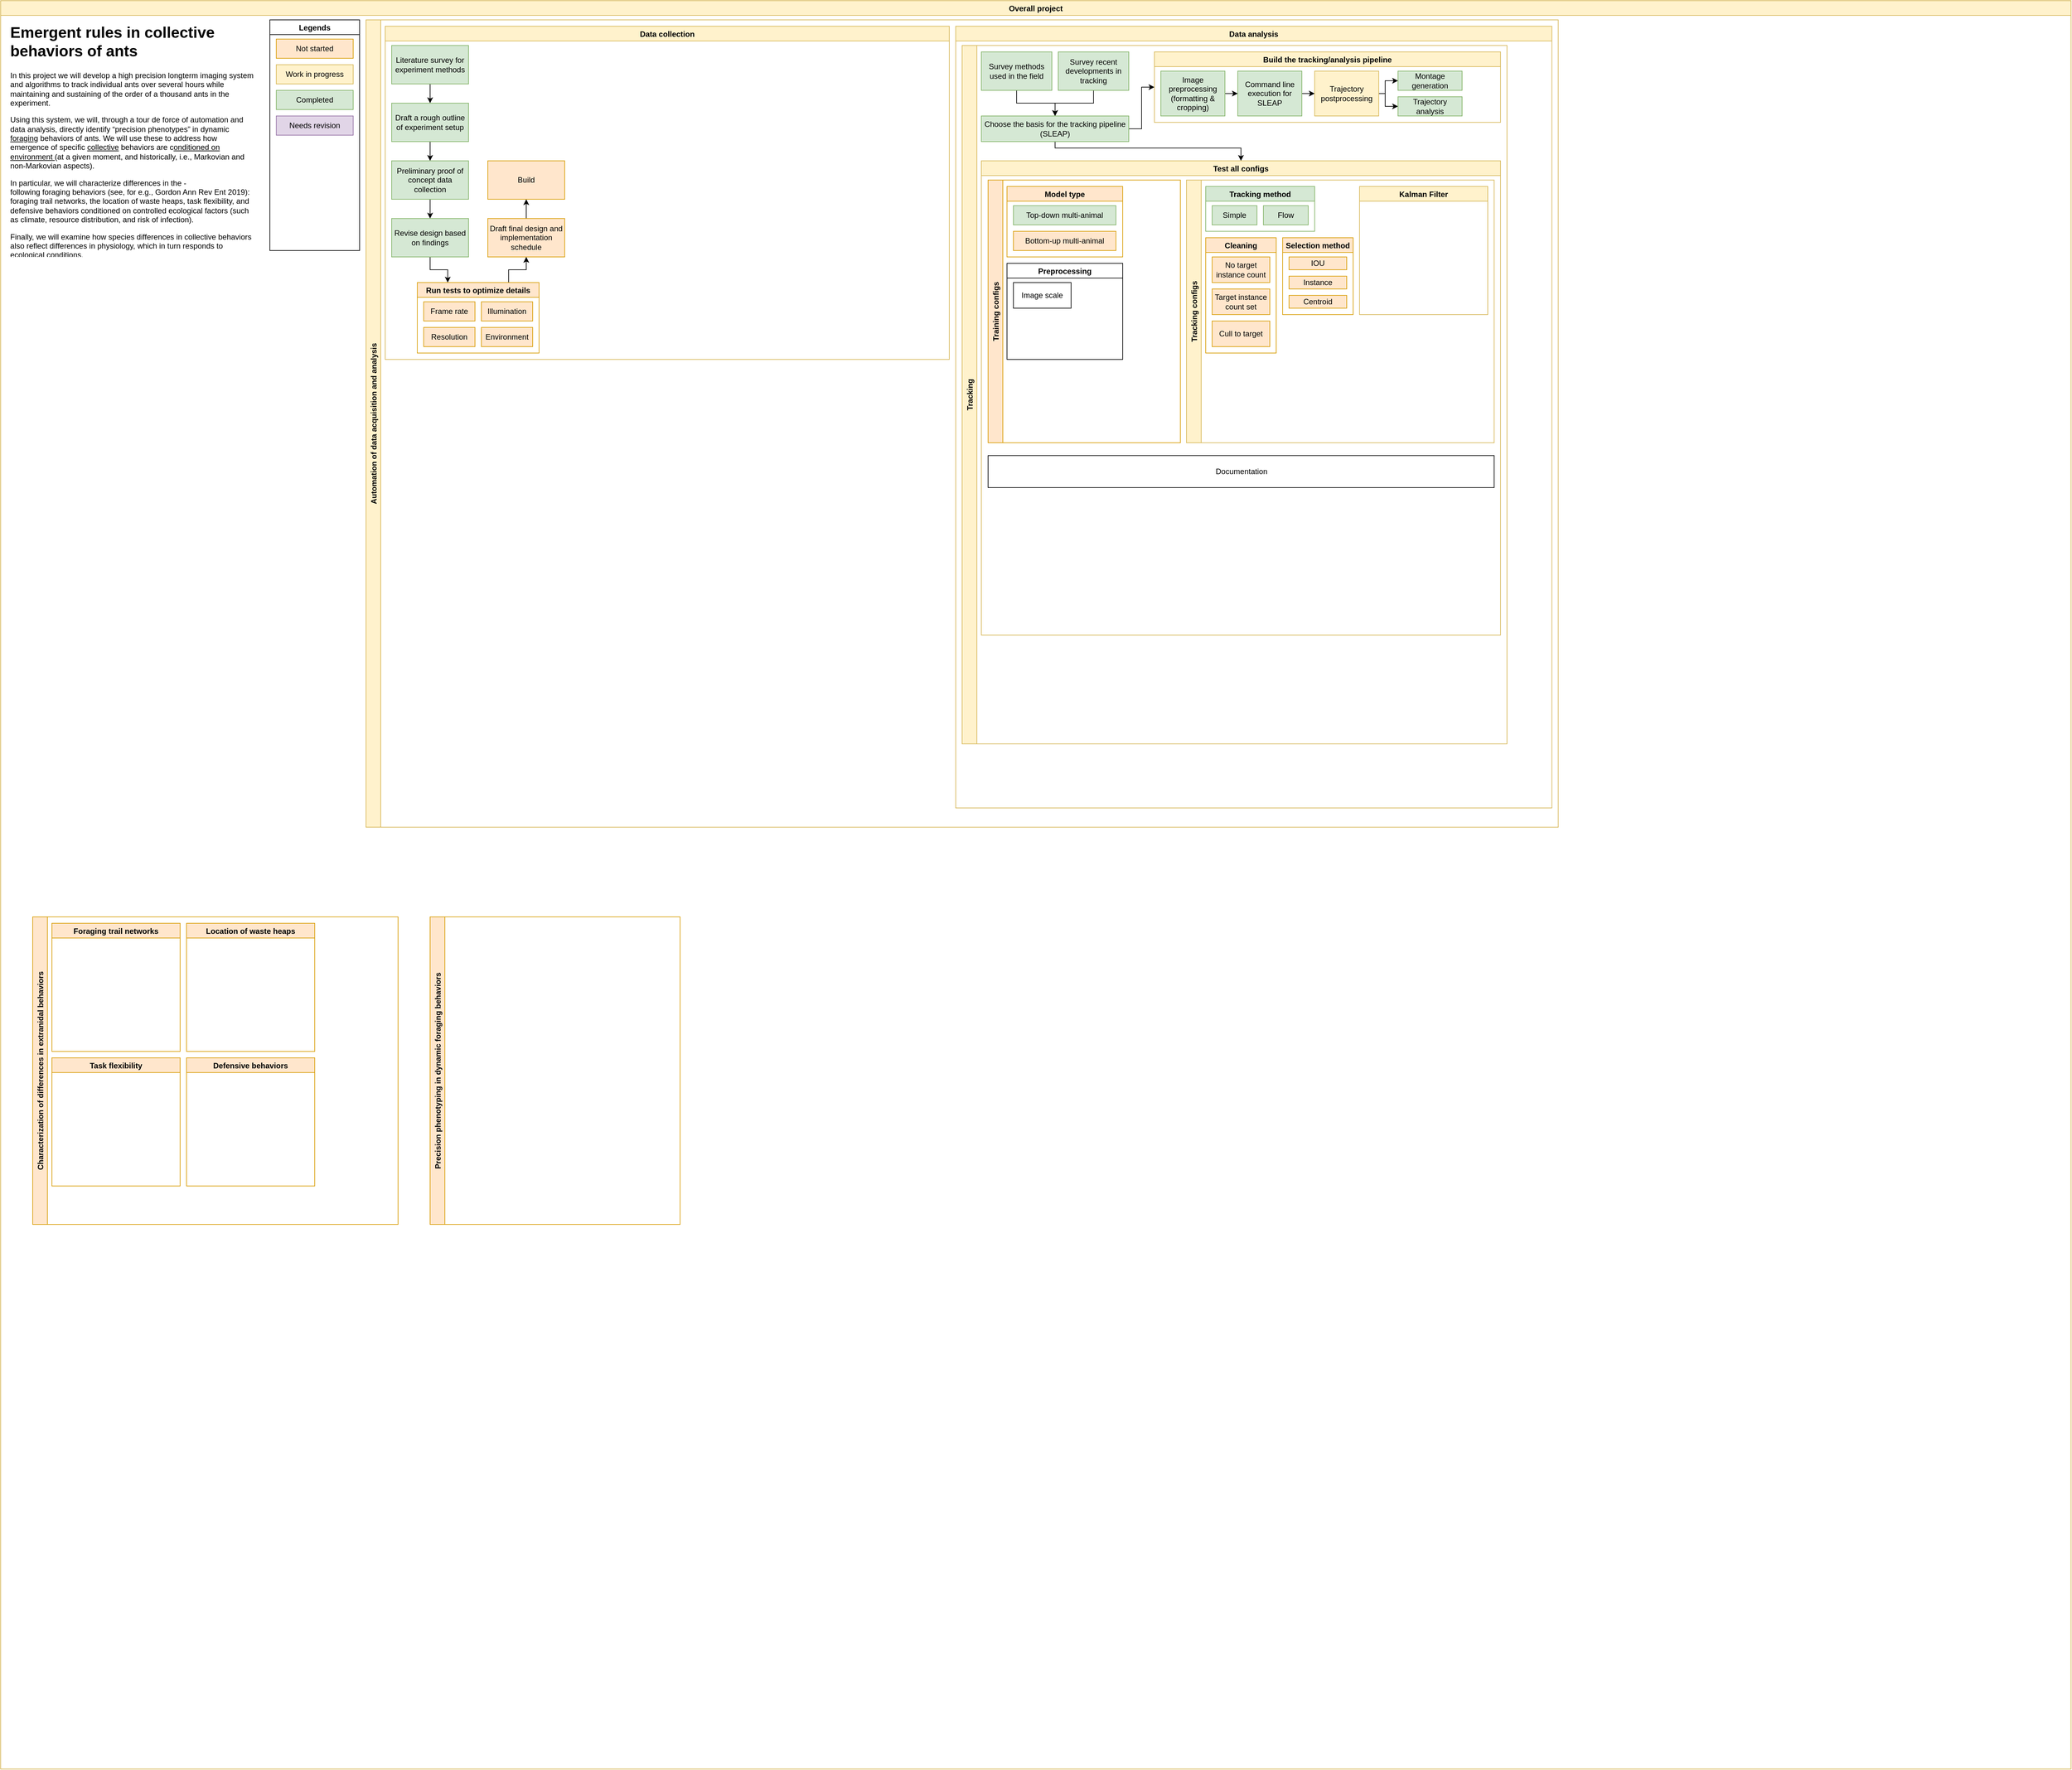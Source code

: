 <mxfile version="16.2.4" type="github">
  <diagram id="KejE-rofOYYXHNYnUAWV" name="Page-1">
    <mxGraphModel dx="1153" dy="607" grid="1" gridSize="10" guides="1" tooltips="1" connect="1" arrows="1" fold="1" page="1" pageScale="1" pageWidth="850" pageHeight="1100" math="0" shadow="0">
      <root>
        <mxCell id="0" />
        <mxCell id="1" parent="0" />
        <mxCell id="04y9tH13Ilaf_oATNa0v-2" value="Overall project" style="swimlane;fillColor=#fff2cc;strokeColor=#d6b656;" vertex="1" parent="1">
          <mxGeometry x="720" y="170" width="3230" height="2760" as="geometry" />
        </mxCell>
        <mxCell id="04y9tH13Ilaf_oATNa0v-1" value="&lt;h1&gt;&lt;b&gt;Emergent rules in collective behaviors of ants&lt;/b&gt;&lt;/h1&gt;&lt;p&gt;In this project we will develop a high precision longterm imaging system&lt;br&gt; and algorithms to track individual ants over several hours while maintaining and sustaining of the order of a thousand ants in the experiment.&lt;/p&gt;&lt;p&gt;Using this system, we will, through a tour de force of automation and data analysis, directly identify “precision phenotypes” in dynamic &lt;u&gt;foraging&lt;/u&gt; behaviors of ants. We will use these to address how emergence of specific &lt;u&gt;collective&lt;/u&gt; behaviors are c&lt;u&gt;onditioned on environment &lt;/u&gt;(at a given moment, and historically, i.e., Markovian and non-Markovian aspects).&lt;/p&gt;&lt;p&gt;In particular, we will characterize differences in the -&lt;br&gt;following foraging behaviors (see, for e.g., Gordon Ann Rev Ent 2019): &lt;br&gt;foraging trail networks, the location of waste heaps, task flexibility, and defensive behaviors conditioned on controlled ecological factors (such as climate, resource distribution, and risk of infection).&lt;/p&gt;&lt;p&gt;Finally, we will examine how species differences in collective behaviors also reflect differences in physiology, which in turn responds to ecological conditions.&lt;/p&gt;" style="text;html=1;strokeColor=none;fillColor=none;spacing=5;spacingTop=-20;whiteSpace=wrap;overflow=hidden;rounded=0;" vertex="1" parent="04y9tH13Ilaf_oATNa0v-2">
          <mxGeometry x="10" y="30" width="390" height="370" as="geometry" />
        </mxCell>
        <mxCell id="04y9tH13Ilaf_oATNa0v-3" value="Automation of data acquisition and analysis" style="swimlane;horizontal=0;fillColor=#fff2cc;strokeColor=#d6b656;" vertex="1" parent="04y9tH13Ilaf_oATNa0v-2">
          <mxGeometry x="570" y="30" width="1860" height="1260" as="geometry" />
        </mxCell>
        <mxCell id="04y9tH13Ilaf_oATNa0v-10" value="Data collection" style="swimlane;fillColor=#fff2cc;strokeColor=#d6b656;" vertex="1" parent="04y9tH13Ilaf_oATNa0v-3">
          <mxGeometry x="30" y="10" width="880" height="520" as="geometry">
            <mxRectangle x="30" y="10" width="120" height="23" as="alternateBounds" />
          </mxGeometry>
        </mxCell>
        <mxCell id="04y9tH13Ilaf_oATNa0v-66" style="edgeStyle=orthogonalEdgeStyle;rounded=0;orthogonalLoop=1;jettySize=auto;html=1;exitX=0.5;exitY=1;exitDx=0;exitDy=0;entryX=0.5;entryY=0;entryDx=0;entryDy=0;" edge="1" parent="04y9tH13Ilaf_oATNa0v-10" source="04y9tH13Ilaf_oATNa0v-64" target="04y9tH13Ilaf_oATNa0v-65">
          <mxGeometry relative="1" as="geometry" />
        </mxCell>
        <mxCell id="04y9tH13Ilaf_oATNa0v-64" value="Literature survey for experiment methods" style="rounded=0;whiteSpace=wrap;html=1;fillColor=#d5e8d4;strokeColor=#82b366;" vertex="1" parent="04y9tH13Ilaf_oATNa0v-10">
          <mxGeometry x="10" y="30" width="120" height="60" as="geometry" />
        </mxCell>
        <mxCell id="04y9tH13Ilaf_oATNa0v-68" style="edgeStyle=orthogonalEdgeStyle;rounded=0;orthogonalLoop=1;jettySize=auto;html=1;exitX=0.5;exitY=1;exitDx=0;exitDy=0;" edge="1" parent="04y9tH13Ilaf_oATNa0v-10" source="04y9tH13Ilaf_oATNa0v-65" target="04y9tH13Ilaf_oATNa0v-67">
          <mxGeometry relative="1" as="geometry" />
        </mxCell>
        <mxCell id="04y9tH13Ilaf_oATNa0v-65" value="Draft a rough outline of experiment setup" style="rounded=0;whiteSpace=wrap;html=1;fillColor=#d5e8d4;strokeColor=#82b366;" vertex="1" parent="04y9tH13Ilaf_oATNa0v-10">
          <mxGeometry x="10" y="120" width="120" height="60" as="geometry" />
        </mxCell>
        <mxCell id="04y9tH13Ilaf_oATNa0v-70" style="edgeStyle=orthogonalEdgeStyle;rounded=0;orthogonalLoop=1;jettySize=auto;html=1;exitX=0.5;exitY=1;exitDx=0;exitDy=0;entryX=0.5;entryY=0;entryDx=0;entryDy=0;" edge="1" parent="04y9tH13Ilaf_oATNa0v-10" source="04y9tH13Ilaf_oATNa0v-67" target="04y9tH13Ilaf_oATNa0v-69">
          <mxGeometry relative="1" as="geometry" />
        </mxCell>
        <mxCell id="04y9tH13Ilaf_oATNa0v-67" value="Preliminary proof of concept data collection" style="rounded=0;whiteSpace=wrap;html=1;fillColor=#d5e8d4;strokeColor=#82b366;" vertex="1" parent="04y9tH13Ilaf_oATNa0v-10">
          <mxGeometry x="10" y="210" width="120" height="60" as="geometry" />
        </mxCell>
        <mxCell id="04y9tH13Ilaf_oATNa0v-85" style="edgeStyle=orthogonalEdgeStyle;rounded=0;orthogonalLoop=1;jettySize=auto;html=1;exitX=0.5;exitY=1;exitDx=0;exitDy=0;entryX=0.25;entryY=0;entryDx=0;entryDy=0;" edge="1" parent="04y9tH13Ilaf_oATNa0v-10" source="04y9tH13Ilaf_oATNa0v-69" target="04y9tH13Ilaf_oATNa0v-77">
          <mxGeometry relative="1" as="geometry">
            <Array as="points">
              <mxPoint x="70" y="380" />
              <mxPoint x="98" y="380" />
            </Array>
          </mxGeometry>
        </mxCell>
        <mxCell id="04y9tH13Ilaf_oATNa0v-69" value="Revise design based on findings" style="rounded=0;whiteSpace=wrap;html=1;fillColor=#d5e8d4;strokeColor=#82b366;" vertex="1" parent="04y9tH13Ilaf_oATNa0v-10">
          <mxGeometry x="10" y="300" width="120" height="60" as="geometry" />
        </mxCell>
        <mxCell id="04y9tH13Ilaf_oATNa0v-76" style="edgeStyle=orthogonalEdgeStyle;rounded=0;orthogonalLoop=1;jettySize=auto;html=1;exitX=0.5;exitY=0;exitDx=0;exitDy=0;entryX=0.5;entryY=1;entryDx=0;entryDy=0;" edge="1" parent="04y9tH13Ilaf_oATNa0v-10" source="04y9tH13Ilaf_oATNa0v-73" target="04y9tH13Ilaf_oATNa0v-75">
          <mxGeometry relative="1" as="geometry" />
        </mxCell>
        <mxCell id="04y9tH13Ilaf_oATNa0v-73" value="Draft final design and implementation schedule" style="rounded=0;whiteSpace=wrap;html=1;fillColor=#ffe6cc;strokeColor=#d79b00;" vertex="1" parent="04y9tH13Ilaf_oATNa0v-10">
          <mxGeometry x="160" y="300" width="120" height="60" as="geometry" />
        </mxCell>
        <mxCell id="04y9tH13Ilaf_oATNa0v-75" value="Build" style="rounded=0;whiteSpace=wrap;html=1;fillColor=#ffe6cc;strokeColor=#d79b00;" vertex="1" parent="04y9tH13Ilaf_oATNa0v-10">
          <mxGeometry x="160" y="210" width="120" height="60" as="geometry" />
        </mxCell>
        <mxCell id="04y9tH13Ilaf_oATNa0v-86" style="edgeStyle=orthogonalEdgeStyle;rounded=0;orthogonalLoop=1;jettySize=auto;html=1;exitX=0.75;exitY=0;exitDx=0;exitDy=0;entryX=0.5;entryY=1;entryDx=0;entryDy=0;" edge="1" parent="04y9tH13Ilaf_oATNa0v-10" source="04y9tH13Ilaf_oATNa0v-77" target="04y9tH13Ilaf_oATNa0v-73">
          <mxGeometry relative="1" as="geometry">
            <Array as="points">
              <mxPoint x="193" y="380" />
              <mxPoint x="220" y="380" />
            </Array>
          </mxGeometry>
        </mxCell>
        <mxCell id="04y9tH13Ilaf_oATNa0v-77" value="Run tests to optimize details" style="swimlane;vertical=0;fillColor=#ffe6cc;strokeColor=#d79b00;" vertex="1" parent="04y9tH13Ilaf_oATNa0v-10">
          <mxGeometry x="50" y="400" width="190" height="110" as="geometry" />
        </mxCell>
        <mxCell id="04y9tH13Ilaf_oATNa0v-79" value="Frame rate" style="rounded=0;whiteSpace=wrap;html=1;fillColor=#ffe6cc;strokeColor=#d79b00;" vertex="1" parent="04y9tH13Ilaf_oATNa0v-77">
          <mxGeometry x="10" y="30" width="80" height="30" as="geometry" />
        </mxCell>
        <mxCell id="04y9tH13Ilaf_oATNa0v-80" value="Resolution" style="rounded=0;whiteSpace=wrap;html=1;fillColor=#ffe6cc;strokeColor=#d79b00;" vertex="1" parent="04y9tH13Ilaf_oATNa0v-77">
          <mxGeometry x="10" y="70" width="80" height="30" as="geometry" />
        </mxCell>
        <mxCell id="04y9tH13Ilaf_oATNa0v-81" value="Illumination" style="rounded=0;whiteSpace=wrap;html=1;fillColor=#ffe6cc;strokeColor=#d79b00;" vertex="1" parent="04y9tH13Ilaf_oATNa0v-77">
          <mxGeometry x="100" y="30" width="80" height="30" as="geometry" />
        </mxCell>
        <mxCell id="04y9tH13Ilaf_oATNa0v-83" value="Environment" style="rounded=0;whiteSpace=wrap;html=1;fillColor=#ffe6cc;strokeColor=#d79b00;" vertex="1" parent="04y9tH13Ilaf_oATNa0v-77">
          <mxGeometry x="100" y="70" width="80" height="30" as="geometry" />
        </mxCell>
        <mxCell id="04y9tH13Ilaf_oATNa0v-11" value="Data analysis" style="swimlane;fillColor=#fff2cc;strokeColor=#d6b656;" vertex="1" parent="04y9tH13Ilaf_oATNa0v-3">
          <mxGeometry x="920" y="10" width="930" height="1220" as="geometry" />
        </mxCell>
        <mxCell id="04y9tH13Ilaf_oATNa0v-20" value="Tracking" style="swimlane;horizontal=0;fillColor=#fff2cc;strokeColor=#d6b656;" vertex="1" parent="04y9tH13Ilaf_oATNa0v-11">
          <mxGeometry x="10" y="30" width="850" height="1090" as="geometry" />
        </mxCell>
        <mxCell id="04y9tH13Ilaf_oATNa0v-24" style="edgeStyle=orthogonalEdgeStyle;rounded=0;orthogonalLoop=1;jettySize=auto;html=1;exitX=0.5;exitY=1;exitDx=0;exitDy=0;entryX=0.5;entryY=0;entryDx=0;entryDy=0;" edge="1" parent="04y9tH13Ilaf_oATNa0v-20" source="04y9tH13Ilaf_oATNa0v-18" target="04y9tH13Ilaf_oATNa0v-21">
          <mxGeometry relative="1" as="geometry">
            <Array as="points">
              <mxPoint x="85" y="90" />
              <mxPoint x="145" y="90" />
            </Array>
          </mxGeometry>
        </mxCell>
        <mxCell id="04y9tH13Ilaf_oATNa0v-18" value="Survey methods used in the field" style="rounded=0;whiteSpace=wrap;html=1;fillColor=#d5e8d4;strokeColor=#82b366;" vertex="1" parent="04y9tH13Ilaf_oATNa0v-20">
          <mxGeometry x="30" y="10" width="110" height="60" as="geometry" />
        </mxCell>
        <mxCell id="04y9tH13Ilaf_oATNa0v-25" style="edgeStyle=orthogonalEdgeStyle;rounded=0;orthogonalLoop=1;jettySize=auto;html=1;exitX=0.5;exitY=1;exitDx=0;exitDy=0;entryX=0.5;entryY=0;entryDx=0;entryDy=0;" edge="1" parent="04y9tH13Ilaf_oATNa0v-20" source="04y9tH13Ilaf_oATNa0v-19" target="04y9tH13Ilaf_oATNa0v-21">
          <mxGeometry relative="1" as="geometry">
            <Array as="points">
              <mxPoint x="205" y="90" />
              <mxPoint x="145" y="90" />
            </Array>
          </mxGeometry>
        </mxCell>
        <mxCell id="04y9tH13Ilaf_oATNa0v-19" value="Survey recent developments in tracking" style="rounded=0;whiteSpace=wrap;html=1;fillColor=#d5e8d4;strokeColor=#82b366;" vertex="1" parent="04y9tH13Ilaf_oATNa0v-20">
          <mxGeometry x="150" y="10" width="110" height="60" as="geometry" />
        </mxCell>
        <mxCell id="04y9tH13Ilaf_oATNa0v-27" style="edgeStyle=orthogonalEdgeStyle;rounded=0;orthogonalLoop=1;jettySize=auto;html=1;exitX=0.5;exitY=1;exitDx=0;exitDy=0;entryX=0.5;entryY=0;entryDx=0;entryDy=0;" edge="1" parent="04y9tH13Ilaf_oATNa0v-20" source="04y9tH13Ilaf_oATNa0v-21" target="04y9tH13Ilaf_oATNa0v-26">
          <mxGeometry relative="1" as="geometry">
            <Array as="points">
              <mxPoint x="145" y="160" />
              <mxPoint x="435" y="160" />
            </Array>
          </mxGeometry>
        </mxCell>
        <mxCell id="04y9tH13Ilaf_oATNa0v-53" style="edgeStyle=orthogonalEdgeStyle;rounded=0;orthogonalLoop=1;jettySize=auto;html=1;exitX=1;exitY=0.5;exitDx=0;exitDy=0;entryX=0;entryY=0.5;entryDx=0;entryDy=0;" edge="1" parent="04y9tH13Ilaf_oATNa0v-20" source="04y9tH13Ilaf_oATNa0v-21" target="04y9tH13Ilaf_oATNa0v-52">
          <mxGeometry relative="1" as="geometry" />
        </mxCell>
        <mxCell id="04y9tH13Ilaf_oATNa0v-21" value="Choose the basis for the tracking pipeline&lt;br&gt;(SLEAP)" style="rounded=0;whiteSpace=wrap;html=1;fillColor=#d5e8d4;strokeColor=#82b366;" vertex="1" parent="04y9tH13Ilaf_oATNa0v-20">
          <mxGeometry x="30" y="110" width="230" height="40" as="geometry" />
        </mxCell>
        <mxCell id="04y9tH13Ilaf_oATNa0v-26" value="Test all configs" style="swimlane;fillColor=#fff2cc;strokeColor=#d6b656;" vertex="1" parent="04y9tH13Ilaf_oATNa0v-20">
          <mxGeometry x="30" y="180" width="810" height="740" as="geometry" />
        </mxCell>
        <mxCell id="04y9tH13Ilaf_oATNa0v-30" value="Training configs" style="swimlane;horizontal=0;fillColor=#ffe6cc;strokeColor=#d79b00;" vertex="1" parent="04y9tH13Ilaf_oATNa0v-26">
          <mxGeometry x="10.5" y="30" width="300" height="410" as="geometry" />
        </mxCell>
        <mxCell id="04y9tH13Ilaf_oATNa0v-47" value="Model type" style="swimlane;fillColor=#ffe6cc;strokeColor=#d79b00;" vertex="1" parent="04y9tH13Ilaf_oATNa0v-30">
          <mxGeometry x="29.5" y="10" width="180.5" height="110" as="geometry" />
        </mxCell>
        <mxCell id="04y9tH13Ilaf_oATNa0v-46" value="Top-down multi-animal" style="rounded=0;whiteSpace=wrap;html=1;fillColor=#d5e8d4;strokeColor=#82b366;" vertex="1" parent="04y9tH13Ilaf_oATNa0v-47">
          <mxGeometry x="10" y="30" width="160" height="30" as="geometry" />
        </mxCell>
        <mxCell id="04y9tH13Ilaf_oATNa0v-48" value="Bottom-up multi-animal" style="rounded=0;whiteSpace=wrap;html=1;fillColor=#ffe6cc;strokeColor=#d79b00;" vertex="1" parent="04y9tH13Ilaf_oATNa0v-47">
          <mxGeometry x="10" y="70" width="160" height="30" as="geometry" />
        </mxCell>
        <mxCell id="04y9tH13Ilaf_oATNa0v-49" value="Preprocessing" style="swimlane;" vertex="1" parent="04y9tH13Ilaf_oATNa0v-30">
          <mxGeometry x="29.5" y="130" width="180.5" height="150" as="geometry" />
        </mxCell>
        <mxCell id="04y9tH13Ilaf_oATNa0v-51" value="Image scale" style="rounded=0;whiteSpace=wrap;html=1;" vertex="1" parent="04y9tH13Ilaf_oATNa0v-49">
          <mxGeometry x="10" y="30" width="90" height="40" as="geometry" />
        </mxCell>
        <mxCell id="04y9tH13Ilaf_oATNa0v-29" value="Tracking configs" style="swimlane;horizontal=0;fillColor=#fff2cc;strokeColor=#d6b656;" vertex="1" parent="04y9tH13Ilaf_oATNa0v-26">
          <mxGeometry x="320" y="30" width="480" height="410" as="geometry" />
        </mxCell>
        <mxCell id="04y9tH13Ilaf_oATNa0v-31" value="Tracking method" style="swimlane;fillColor=#d5e8d4;strokeColor=#82b366;" vertex="1" parent="04y9tH13Ilaf_oATNa0v-29">
          <mxGeometry x="30" y="10" width="170" height="70" as="geometry" />
        </mxCell>
        <mxCell id="04y9tH13Ilaf_oATNa0v-32" value="Simple" style="rounded=0;whiteSpace=wrap;html=1;fillColor=#d5e8d4;strokeColor=#82b366;" vertex="1" parent="04y9tH13Ilaf_oATNa0v-31">
          <mxGeometry x="10" y="30" width="70" height="30" as="geometry" />
        </mxCell>
        <mxCell id="04y9tH13Ilaf_oATNa0v-33" value="Flow" style="rounded=0;whiteSpace=wrap;html=1;fillColor=#d5e8d4;strokeColor=#82b366;" vertex="1" parent="04y9tH13Ilaf_oATNa0v-31">
          <mxGeometry x="90" y="30" width="70" height="30" as="geometry" />
        </mxCell>
        <mxCell id="04y9tH13Ilaf_oATNa0v-34" value="Cleaning" style="swimlane;fillColor=#ffe6cc;strokeColor=#d79b00;" vertex="1" parent="04y9tH13Ilaf_oATNa0v-29">
          <mxGeometry x="30" y="90" width="110" height="180" as="geometry" />
        </mxCell>
        <mxCell id="04y9tH13Ilaf_oATNa0v-35" value="No target instance count" style="rounded=0;whiteSpace=wrap;html=1;fillColor=#ffe6cc;strokeColor=#d79b00;" vertex="1" parent="04y9tH13Ilaf_oATNa0v-34">
          <mxGeometry x="10" y="30" width="90" height="40" as="geometry" />
        </mxCell>
        <mxCell id="04y9tH13Ilaf_oATNa0v-36" value="Target instance count set" style="rounded=0;whiteSpace=wrap;html=1;fillColor=#ffe6cc;strokeColor=#d79b00;" vertex="1" parent="04y9tH13Ilaf_oATNa0v-34">
          <mxGeometry x="10" y="80" width="90" height="40" as="geometry" />
        </mxCell>
        <mxCell id="04y9tH13Ilaf_oATNa0v-37" value="Cull to target" style="rounded=0;whiteSpace=wrap;html=1;fillColor=#ffe6cc;strokeColor=#d79b00;" vertex="1" parent="04y9tH13Ilaf_oATNa0v-34">
          <mxGeometry x="10" y="130" width="90" height="40" as="geometry" />
        </mxCell>
        <mxCell id="04y9tH13Ilaf_oATNa0v-38" value="Selection method" style="swimlane;fillColor=#ffe6cc;strokeColor=#d79b00;" vertex="1" parent="04y9tH13Ilaf_oATNa0v-29">
          <mxGeometry x="150" y="90" width="110" height="120" as="geometry" />
        </mxCell>
        <mxCell id="04y9tH13Ilaf_oATNa0v-39" value="IOU" style="rounded=0;whiteSpace=wrap;html=1;fillColor=#ffe6cc;strokeColor=#d79b00;" vertex="1" parent="04y9tH13Ilaf_oATNa0v-38">
          <mxGeometry x="10" y="30" width="90" height="20" as="geometry" />
        </mxCell>
        <mxCell id="04y9tH13Ilaf_oATNa0v-40" value="Instance" style="rounded=0;whiteSpace=wrap;html=1;fillColor=#ffe6cc;strokeColor=#d79b00;" vertex="1" parent="04y9tH13Ilaf_oATNa0v-38">
          <mxGeometry x="10" y="60" width="90" height="20" as="geometry" />
        </mxCell>
        <mxCell id="04y9tH13Ilaf_oATNa0v-41" value="Centroid" style="rounded=0;whiteSpace=wrap;html=1;fillColor=#ffe6cc;strokeColor=#d79b00;" vertex="1" parent="04y9tH13Ilaf_oATNa0v-38">
          <mxGeometry x="10" y="90" width="90" height="20" as="geometry" />
        </mxCell>
        <mxCell id="04y9tH13Ilaf_oATNa0v-42" value="Kalman Filter" style="swimlane;fillColor=#fff2cc;strokeColor=#d6b656;" vertex="1" parent="04y9tH13Ilaf_oATNa0v-29">
          <mxGeometry x="270" y="10" width="200" height="200" as="geometry" />
        </mxCell>
        <mxCell id="04y9tH13Ilaf_oATNa0v-45" value="Documentation" style="rounded=0;whiteSpace=wrap;html=1;" vertex="1" parent="04y9tH13Ilaf_oATNa0v-26">
          <mxGeometry x="10.5" y="460" width="789.5" height="50" as="geometry" />
        </mxCell>
        <mxCell id="04y9tH13Ilaf_oATNa0v-52" value="Build the tracking/analysis pipeline" style="swimlane;fillColor=#fff2cc;strokeColor=#d6b656;" vertex="1" parent="04y9tH13Ilaf_oATNa0v-20">
          <mxGeometry x="300" y="10" width="540" height="110" as="geometry" />
        </mxCell>
        <mxCell id="04y9tH13Ilaf_oATNa0v-59" style="edgeStyle=orthogonalEdgeStyle;rounded=0;orthogonalLoop=1;jettySize=auto;html=1;exitX=1;exitY=0.5;exitDx=0;exitDy=0;entryX=0;entryY=0.5;entryDx=0;entryDy=0;" edge="1" parent="04y9tH13Ilaf_oATNa0v-52" source="04y9tH13Ilaf_oATNa0v-54" target="04y9tH13Ilaf_oATNa0v-55">
          <mxGeometry relative="1" as="geometry" />
        </mxCell>
        <mxCell id="04y9tH13Ilaf_oATNa0v-54" value="Image preprocessing&lt;br&gt;(formatting &amp;amp; cropping)" style="rounded=0;whiteSpace=wrap;html=1;fillColor=#d5e8d4;strokeColor=#82b366;" vertex="1" parent="04y9tH13Ilaf_oATNa0v-52">
          <mxGeometry x="10" y="30" width="100" height="70" as="geometry" />
        </mxCell>
        <mxCell id="04y9tH13Ilaf_oATNa0v-60" style="edgeStyle=orthogonalEdgeStyle;rounded=0;orthogonalLoop=1;jettySize=auto;html=1;exitX=1;exitY=0.5;exitDx=0;exitDy=0;entryX=0;entryY=0.5;entryDx=0;entryDy=0;" edge="1" parent="04y9tH13Ilaf_oATNa0v-52" source="04y9tH13Ilaf_oATNa0v-55" target="04y9tH13Ilaf_oATNa0v-56">
          <mxGeometry relative="1" as="geometry" />
        </mxCell>
        <mxCell id="04y9tH13Ilaf_oATNa0v-55" value="Command line execution for SLEAP" style="rounded=0;whiteSpace=wrap;html=1;fillColor=#d5e8d4;strokeColor=#82b366;" vertex="1" parent="04y9tH13Ilaf_oATNa0v-52">
          <mxGeometry x="130" y="30" width="100" height="70" as="geometry" />
        </mxCell>
        <mxCell id="04y9tH13Ilaf_oATNa0v-62" style="edgeStyle=orthogonalEdgeStyle;rounded=0;orthogonalLoop=1;jettySize=auto;html=1;exitX=1;exitY=0.5;exitDx=0;exitDy=0;entryX=0;entryY=0.5;entryDx=0;entryDy=0;" edge="1" parent="04y9tH13Ilaf_oATNa0v-52" source="04y9tH13Ilaf_oATNa0v-56" target="04y9tH13Ilaf_oATNa0v-57">
          <mxGeometry relative="1" as="geometry">
            <Array as="points">
              <mxPoint x="360" y="65" />
              <mxPoint x="360" y="45" />
            </Array>
          </mxGeometry>
        </mxCell>
        <mxCell id="04y9tH13Ilaf_oATNa0v-63" style="edgeStyle=orthogonalEdgeStyle;rounded=0;orthogonalLoop=1;jettySize=auto;html=1;exitX=1;exitY=0.5;exitDx=0;exitDy=0;entryX=0;entryY=0.5;entryDx=0;entryDy=0;" edge="1" parent="04y9tH13Ilaf_oATNa0v-52" source="04y9tH13Ilaf_oATNa0v-56" target="04y9tH13Ilaf_oATNa0v-58">
          <mxGeometry relative="1" as="geometry">
            <Array as="points">
              <mxPoint x="360" y="65" />
              <mxPoint x="360" y="85" />
            </Array>
          </mxGeometry>
        </mxCell>
        <mxCell id="04y9tH13Ilaf_oATNa0v-56" value="Trajectory postprocessing " style="rounded=0;whiteSpace=wrap;html=1;fillColor=#fff2cc;strokeColor=#d6b656;" vertex="1" parent="04y9tH13Ilaf_oATNa0v-52">
          <mxGeometry x="250" y="30" width="100" height="70" as="geometry" />
        </mxCell>
        <mxCell id="04y9tH13Ilaf_oATNa0v-57" value="Montage generation" style="rounded=0;whiteSpace=wrap;html=1;fillColor=#d5e8d4;strokeColor=#82b366;" vertex="1" parent="04y9tH13Ilaf_oATNa0v-52">
          <mxGeometry x="380" y="30" width="100" height="30" as="geometry" />
        </mxCell>
        <mxCell id="04y9tH13Ilaf_oATNa0v-58" value="Trajectory analysis" style="rounded=0;whiteSpace=wrap;html=1;fillColor=#d5e8d4;strokeColor=#82b366;" vertex="1" parent="04y9tH13Ilaf_oATNa0v-52">
          <mxGeometry x="380" y="70" width="100" height="30" as="geometry" />
        </mxCell>
        <mxCell id="04y9tH13Ilaf_oATNa0v-4" value="Precision phenotyping in dynamic foraging behaviors" style="swimlane;horizontal=0;fillColor=#ffe6cc;strokeColor=#d79b00;" vertex="1" parent="04y9tH13Ilaf_oATNa0v-2">
          <mxGeometry x="670" y="1430" width="390" height="480" as="geometry">
            <mxRectangle x="670" y="1430" width="30" height="320" as="alternateBounds" />
          </mxGeometry>
        </mxCell>
        <mxCell id="04y9tH13Ilaf_oATNa0v-5" value="Characterization of differences in extranidal behaviors" style="swimlane;horizontal=0;fillColor=#ffe6cc;strokeColor=#d79b00;" vertex="1" parent="04y9tH13Ilaf_oATNa0v-2">
          <mxGeometry x="50" y="1430" width="570" height="480" as="geometry">
            <mxRectangle x="10" y="410" width="30" height="330" as="alternateBounds" />
          </mxGeometry>
        </mxCell>
        <mxCell id="04y9tH13Ilaf_oATNa0v-6" value="Foraging trail networks" style="swimlane;fillColor=#ffe6cc;strokeColor=#d79b00;" vertex="1" parent="04y9tH13Ilaf_oATNa0v-5">
          <mxGeometry x="30" y="10" width="200" height="200" as="geometry" />
        </mxCell>
        <mxCell id="04y9tH13Ilaf_oATNa0v-7" value="Location of waste heaps" style="swimlane;fillColor=#ffe6cc;strokeColor=#d79b00;" vertex="1" parent="04y9tH13Ilaf_oATNa0v-5">
          <mxGeometry x="240" y="10" width="200" height="200" as="geometry" />
        </mxCell>
        <mxCell id="04y9tH13Ilaf_oATNa0v-8" value="Task flexibility" style="swimlane;fillColor=#ffe6cc;strokeColor=#d79b00;" vertex="1" parent="04y9tH13Ilaf_oATNa0v-5">
          <mxGeometry x="30" y="220" width="200" height="200" as="geometry" />
        </mxCell>
        <mxCell id="04y9tH13Ilaf_oATNa0v-9" value="Defensive behaviors" style="swimlane;fillColor=#ffe6cc;strokeColor=#d79b00;" vertex="1" parent="04y9tH13Ilaf_oATNa0v-5">
          <mxGeometry x="240" y="220" width="200" height="200" as="geometry" />
        </mxCell>
        <mxCell id="04y9tH13Ilaf_oATNa0v-12" value="Legends" style="swimlane;" vertex="1" parent="04y9tH13Ilaf_oATNa0v-2">
          <mxGeometry x="420" y="30" width="140" height="360" as="geometry" />
        </mxCell>
        <mxCell id="04y9tH13Ilaf_oATNa0v-13" value="Not started" style="rounded=0;whiteSpace=wrap;html=1;fillColor=#ffe6cc;strokeColor=#d79b00;" vertex="1" parent="04y9tH13Ilaf_oATNa0v-12">
          <mxGeometry x="10" y="30" width="120" height="30" as="geometry" />
        </mxCell>
        <mxCell id="04y9tH13Ilaf_oATNa0v-14" value="Work in progress" style="rounded=0;whiteSpace=wrap;html=1;fillColor=#fff2cc;strokeColor=#d6b656;" vertex="1" parent="04y9tH13Ilaf_oATNa0v-12">
          <mxGeometry x="10" y="70" width="120" height="30" as="geometry" />
        </mxCell>
        <mxCell id="04y9tH13Ilaf_oATNa0v-15" value="Completed" style="rounded=0;whiteSpace=wrap;html=1;fillColor=#d5e8d4;strokeColor=#82b366;" vertex="1" parent="04y9tH13Ilaf_oATNa0v-12">
          <mxGeometry x="10" y="110" width="120" height="30" as="geometry" />
        </mxCell>
        <mxCell id="04y9tH13Ilaf_oATNa0v-16" value="Needs revision" style="rounded=0;whiteSpace=wrap;html=1;fillColor=#e1d5e7;strokeColor=#9673a6;" vertex="1" parent="04y9tH13Ilaf_oATNa0v-12">
          <mxGeometry x="10" y="150" width="120" height="30" as="geometry" />
        </mxCell>
      </root>
    </mxGraphModel>
  </diagram>
</mxfile>
